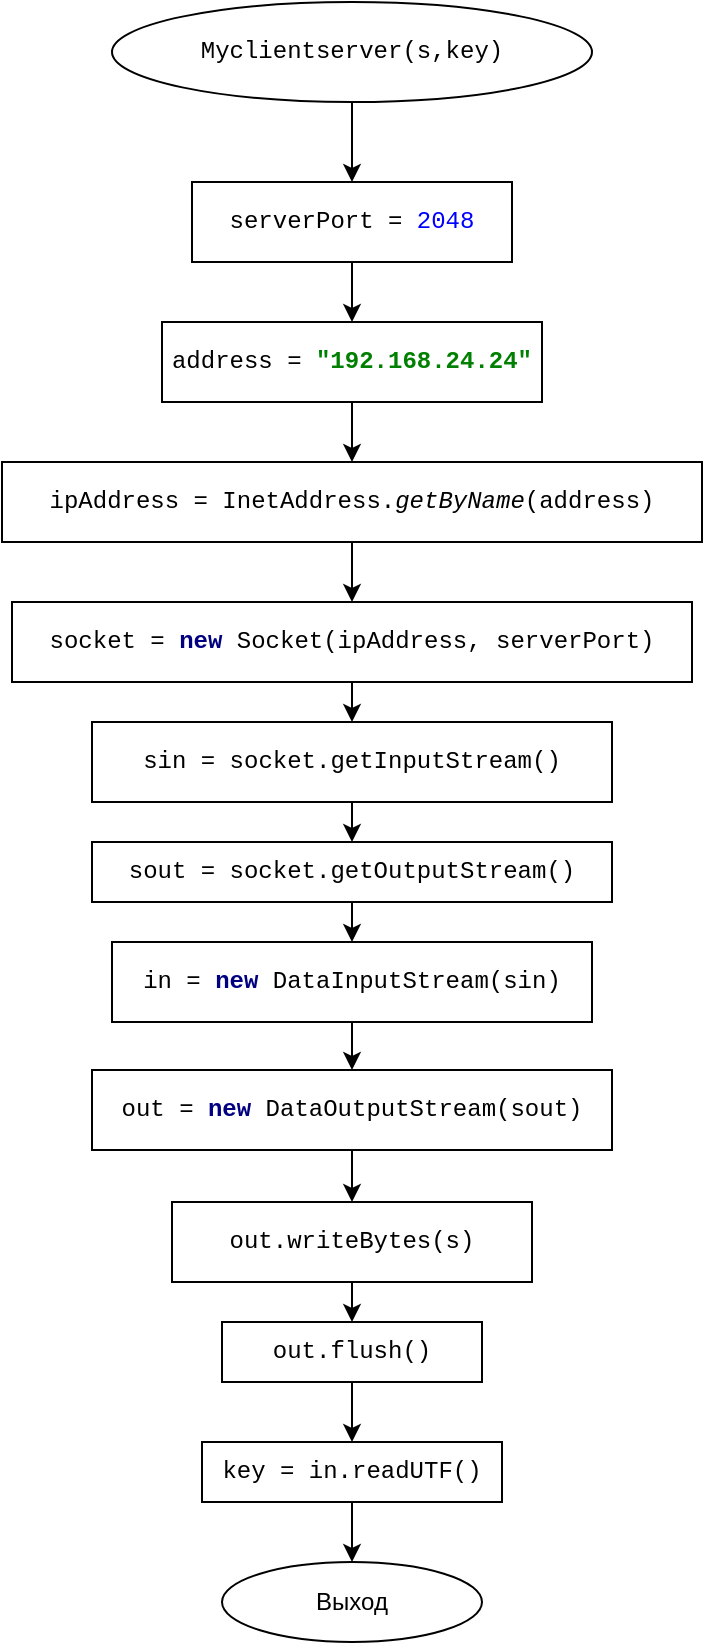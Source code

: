 <mxfile version="12.2.6" type="device" pages="1"><diagram id="s0iTGDKMiKRw47kUj16n" name="Страница 1"><mxGraphModel dx="1024" dy="534" grid="1" gridSize="10" guides="1" tooltips="1" connect="1" arrows="1" fold="1" page="1" pageScale="1" pageWidth="827" pageHeight="1169" math="0" shadow="0"><root><mxCell id="0"/><mxCell id="1" parent="0"/><mxCell id="evUrwnS5yQHyapw4v0pg-2" value="&lt;pre style=&quot;background-color: rgb(255 , 255 , 255) ; font-family: &amp;#34;courier new&amp;#34;&quot;&gt;Myclientserver(s,key)&lt;/pre&gt;" style="ellipse;whiteSpace=wrap;html=1;" parent="1" vertex="1"><mxGeometry x="270" y="30" width="240" height="50" as="geometry"/></mxCell><mxCell id="evUrwnS5yQHyapw4v0pg-5" value="&lt;pre style=&quot;background-color: rgb(255 , 255 , 255) ; font-family: &amp;#34;courier new&amp;#34;&quot;&gt;serverPort = &lt;span style=&quot;color: #0000ff&quot;&gt;2048&lt;/span&gt;&lt;/pre&gt;" style="rounded=0;whiteSpace=wrap;html=1;" parent="1" vertex="1"><mxGeometry x="310" y="120" width="160" height="40" as="geometry"/></mxCell><mxCell id="evUrwnS5yQHyapw4v0pg-7" value="" style="endArrow=classic;html=1;entryX=0.5;entryY=0;entryDx=0;entryDy=0;exitX=0.5;exitY=1;exitDx=0;exitDy=0;" parent="1" source="evUrwnS5yQHyapw4v0pg-2" target="evUrwnS5yQHyapw4v0pg-5" edge="1"><mxGeometry width="50" height="50" relative="1" as="geometry"><mxPoint x="200" y="110" as="sourcePoint"/><mxPoint x="250" y="60" as="targetPoint"/></mxGeometry></mxCell><mxCell id="evUrwnS5yQHyapw4v0pg-8" value="&lt;pre style=&quot;background-color: rgb(255 , 255 , 255) ; font-family: &amp;#34;courier new&amp;#34;&quot;&gt;address = &lt;span style=&quot;color: #008000 ; font-weight: bold&quot;&gt;&quot;192.168.24.24&quot;&lt;/span&gt;&lt;/pre&gt;" style="rounded=0;whiteSpace=wrap;html=1;" parent="1" vertex="1"><mxGeometry x="295" y="190" width="190" height="40" as="geometry"/></mxCell><mxCell id="evUrwnS5yQHyapw4v0pg-9" value="" style="endArrow=classic;html=1;entryX=0.5;entryY=0;entryDx=0;entryDy=0;exitX=0.5;exitY=1;exitDx=0;exitDy=0;" parent="1" source="evUrwnS5yQHyapw4v0pg-5" target="evUrwnS5yQHyapw4v0pg-8" edge="1"><mxGeometry width="50" height="50" relative="1" as="geometry"><mxPoint x="250" y="180" as="sourcePoint"/><mxPoint x="300" y="130" as="targetPoint"/></mxGeometry></mxCell><mxCell id="evUrwnS5yQHyapw4v0pg-10" value="&lt;pre style=&quot;background-color: rgb(255 , 255 , 255) ; font-family: &amp;#34;courier new&amp;#34;&quot;&gt;ipAddress = InetAddress.&lt;span style=&quot;font-style: italic&quot;&gt;getByName&lt;/span&gt;(address)&lt;/pre&gt;" style="rounded=0;whiteSpace=wrap;html=1;" parent="1" vertex="1"><mxGeometry x="215" y="260" width="350" height="40" as="geometry"/></mxCell><mxCell id="evUrwnS5yQHyapw4v0pg-11" value="" style="endArrow=classic;html=1;entryX=0.5;entryY=0;entryDx=0;entryDy=0;exitX=0.5;exitY=1;exitDx=0;exitDy=0;" parent="1" source="evUrwnS5yQHyapw4v0pg-8" target="evUrwnS5yQHyapw4v0pg-10" edge="1"><mxGeometry width="50" height="50" relative="1" as="geometry"><mxPoint x="190" y="270" as="sourcePoint"/><mxPoint x="200" y="230" as="targetPoint"/></mxGeometry></mxCell><mxCell id="evUrwnS5yQHyapw4v0pg-12" value="&lt;pre style=&quot;background-color: rgb(255 , 255 , 255) ; font-family: &amp;#34;courier new&amp;#34;&quot;&gt;socket = &lt;span style=&quot;color: #000080 ; font-weight: bold&quot;&gt;new &lt;/span&gt;Socket(ipAddress, serverPort)&lt;/pre&gt;" style="rounded=0;whiteSpace=wrap;html=1;" parent="1" vertex="1"><mxGeometry x="220" y="330" width="340" height="40" as="geometry"/></mxCell><mxCell id="evUrwnS5yQHyapw4v0pg-13" value="" style="endArrow=classic;html=1;entryX=0.5;entryY=0;entryDx=0;entryDy=0;exitX=0.5;exitY=1;exitDx=0;exitDy=0;" parent="1" source="evUrwnS5yQHyapw4v0pg-10" target="evUrwnS5yQHyapw4v0pg-12" edge="1"><mxGeometry width="50" height="50" relative="1" as="geometry"><mxPoint x="120" y="380" as="sourcePoint"/><mxPoint x="170" y="330" as="targetPoint"/></mxGeometry></mxCell><mxCell id="evUrwnS5yQHyapw4v0pg-14" value="&lt;pre style=&quot;background-color: rgb(255 , 255 , 255) ; font-family: &amp;#34;courier new&amp;#34;&quot;&gt;sin = socket.getInputStream()&lt;/pre&gt;" style="rounded=0;whiteSpace=wrap;html=1;" parent="1" vertex="1"><mxGeometry x="260" y="390" width="260" height="40" as="geometry"/></mxCell><mxCell id="evUrwnS5yQHyapw4v0pg-15" value="" style="endArrow=classic;html=1;entryX=0.5;entryY=0;entryDx=0;entryDy=0;exitX=0.5;exitY=1;exitDx=0;exitDy=0;" parent="1" source="evUrwnS5yQHyapw4v0pg-12" target="evUrwnS5yQHyapw4v0pg-14" edge="1"><mxGeometry width="50" height="50" relative="1" as="geometry"><mxPoint x="70" y="440" as="sourcePoint"/><mxPoint x="120" y="390" as="targetPoint"/></mxGeometry></mxCell><mxCell id="evUrwnS5yQHyapw4v0pg-16" value="&lt;pre style=&quot;background-color: rgb(255 , 255 , 255) ; font-family: &amp;#34;courier new&amp;#34;&quot;&gt;sout = socket.getOutputStream()&lt;/pre&gt;" style="rounded=0;whiteSpace=wrap;html=1;" parent="1" vertex="1"><mxGeometry x="260" y="450" width="260" height="30" as="geometry"/></mxCell><mxCell id="evUrwnS5yQHyapw4v0pg-17" value="" style="endArrow=classic;html=1;entryX=0.5;entryY=0;entryDx=0;entryDy=0;exitX=0.5;exitY=1;exitDx=0;exitDy=0;" parent="1" source="evUrwnS5yQHyapw4v0pg-14" target="evUrwnS5yQHyapw4v0pg-16" edge="1"><mxGeometry width="50" height="50" relative="1" as="geometry"><mxPoint x="160" y="530" as="sourcePoint"/><mxPoint x="210" y="480" as="targetPoint"/></mxGeometry></mxCell><mxCell id="evUrwnS5yQHyapw4v0pg-18" value="&lt;pre style=&quot;background-color: rgb(255 , 255 , 255) ; font-family: &amp;#34;courier new&amp;#34;&quot;&gt;in = &lt;span style=&quot;color: #000080 ; font-weight: bold&quot;&gt;new &lt;/span&gt;DataInputStream(sin)&lt;/pre&gt;" style="rounded=0;whiteSpace=wrap;html=1;" parent="1" vertex="1"><mxGeometry x="270" y="500" width="240" height="40" as="geometry"/></mxCell><mxCell id="evUrwnS5yQHyapw4v0pg-19" value="" style="endArrow=classic;html=1;entryX=0.5;entryY=0;entryDx=0;entryDy=0;exitX=0.5;exitY=1;exitDx=0;exitDy=0;" parent="1" source="evUrwnS5yQHyapw4v0pg-16" target="evUrwnS5yQHyapw4v0pg-18" edge="1"><mxGeometry width="50" height="50" relative="1" as="geometry"><mxPoint x="120" y="500" as="sourcePoint"/><mxPoint x="170" y="450" as="targetPoint"/></mxGeometry></mxCell><mxCell id="evUrwnS5yQHyapw4v0pg-20" value="&lt;pre style=&quot;background-color: rgb(255 , 255 , 255) ; font-family: &amp;#34;courier new&amp;#34;&quot;&gt;out = &lt;span style=&quot;color: #000080 ; font-weight: bold&quot;&gt;new &lt;/span&gt;DataOutputStream(sout)&lt;/pre&gt;" style="rounded=0;whiteSpace=wrap;html=1;" parent="1" vertex="1"><mxGeometry x="260" y="564" width="260" height="40" as="geometry"/></mxCell><mxCell id="evUrwnS5yQHyapw4v0pg-21" value="" style="endArrow=classic;html=1;entryX=0.5;entryY=0;entryDx=0;entryDy=0;exitX=0.5;exitY=1;exitDx=0;exitDy=0;" parent="1" source="evUrwnS5yQHyapw4v0pg-18" target="evUrwnS5yQHyapw4v0pg-20" edge="1"><mxGeometry width="50" height="50" relative="1" as="geometry"><mxPoint x="150" y="620" as="sourcePoint"/><mxPoint x="200" y="570" as="targetPoint"/></mxGeometry></mxCell><mxCell id="evUrwnS5yQHyapw4v0pg-22" value="&lt;pre style=&quot;background-color: rgb(255 , 255 , 255) ; font-family: &amp;#34;courier new&amp;#34;&quot;&gt;out.writeBytes(s)&lt;/pre&gt;" style="rounded=0;whiteSpace=wrap;html=1;" parent="1" vertex="1"><mxGeometry x="300" y="630" width="180" height="40" as="geometry"/></mxCell><mxCell id="evUrwnS5yQHyapw4v0pg-23" value="" style="endArrow=classic;html=1;entryX=0.5;entryY=0;entryDx=0;entryDy=0;exitX=0.5;exitY=1;exitDx=0;exitDy=0;" parent="1" source="evUrwnS5yQHyapw4v0pg-20" target="evUrwnS5yQHyapw4v0pg-22" edge="1"><mxGeometry width="50" height="50" relative="1" as="geometry"><mxPoint x="80" y="750" as="sourcePoint"/><mxPoint x="130" y="700" as="targetPoint"/></mxGeometry></mxCell><mxCell id="evUrwnS5yQHyapw4v0pg-24" value="&lt;pre style=&quot;background-color: rgb(255 , 255 , 255) ; font-family: &amp;#34;courier new&amp;#34;&quot;&gt;out.flush()&lt;/pre&gt;" style="rounded=0;whiteSpace=wrap;html=1;" parent="1" vertex="1"><mxGeometry x="325" y="690" width="130" height="30" as="geometry"/></mxCell><mxCell id="evUrwnS5yQHyapw4v0pg-25" value="" style="endArrow=classic;html=1;entryX=0.5;entryY=0;entryDx=0;entryDy=0;exitX=0.5;exitY=1;exitDx=0;exitDy=0;" parent="1" source="evUrwnS5yQHyapw4v0pg-22" target="evUrwnS5yQHyapw4v0pg-24" edge="1"><mxGeometry width="50" height="50" relative="1" as="geometry"><mxPoint x="180" y="730" as="sourcePoint"/><mxPoint x="230" y="680" as="targetPoint"/></mxGeometry></mxCell><mxCell id="evUrwnS5yQHyapw4v0pg-26" value="&lt;pre style=&quot;background-color: rgb(255 , 255 , 255) ; font-family: &amp;#34;courier new&amp;#34;&quot;&gt;key = in.readUTF()&lt;/pre&gt;" style="rounded=0;whiteSpace=wrap;html=1;" parent="1" vertex="1"><mxGeometry x="315" y="750" width="150" height="30" as="geometry"/></mxCell><mxCell id="evUrwnS5yQHyapw4v0pg-27" value="" style="endArrow=classic;html=1;entryX=0.5;entryY=0;entryDx=0;entryDy=0;exitX=0.5;exitY=1;exitDx=0;exitDy=0;" parent="1" source="evUrwnS5yQHyapw4v0pg-24" target="evUrwnS5yQHyapw4v0pg-26" edge="1"><mxGeometry width="50" height="50" relative="1" as="geometry"><mxPoint x="260" y="780" as="sourcePoint"/><mxPoint x="310" y="730" as="targetPoint"/></mxGeometry></mxCell><mxCell id="evUrwnS5yQHyapw4v0pg-28" value="Выход" style="ellipse;whiteSpace=wrap;html=1;" parent="1" vertex="1"><mxGeometry x="325" y="810" width="130" height="40" as="geometry"/></mxCell><mxCell id="evUrwnS5yQHyapw4v0pg-29" value="" style="endArrow=classic;html=1;entryX=0.5;entryY=0;entryDx=0;entryDy=0;exitX=0.5;exitY=1;exitDx=0;exitDy=0;" parent="1" source="evUrwnS5yQHyapw4v0pg-26" target="evUrwnS5yQHyapw4v0pg-28" edge="1"><mxGeometry width="50" height="50" relative="1" as="geometry"><mxPoint x="230" y="840" as="sourcePoint"/><mxPoint x="280" y="790" as="targetPoint"/></mxGeometry></mxCell></root></mxGraphModel></diagram></mxfile>